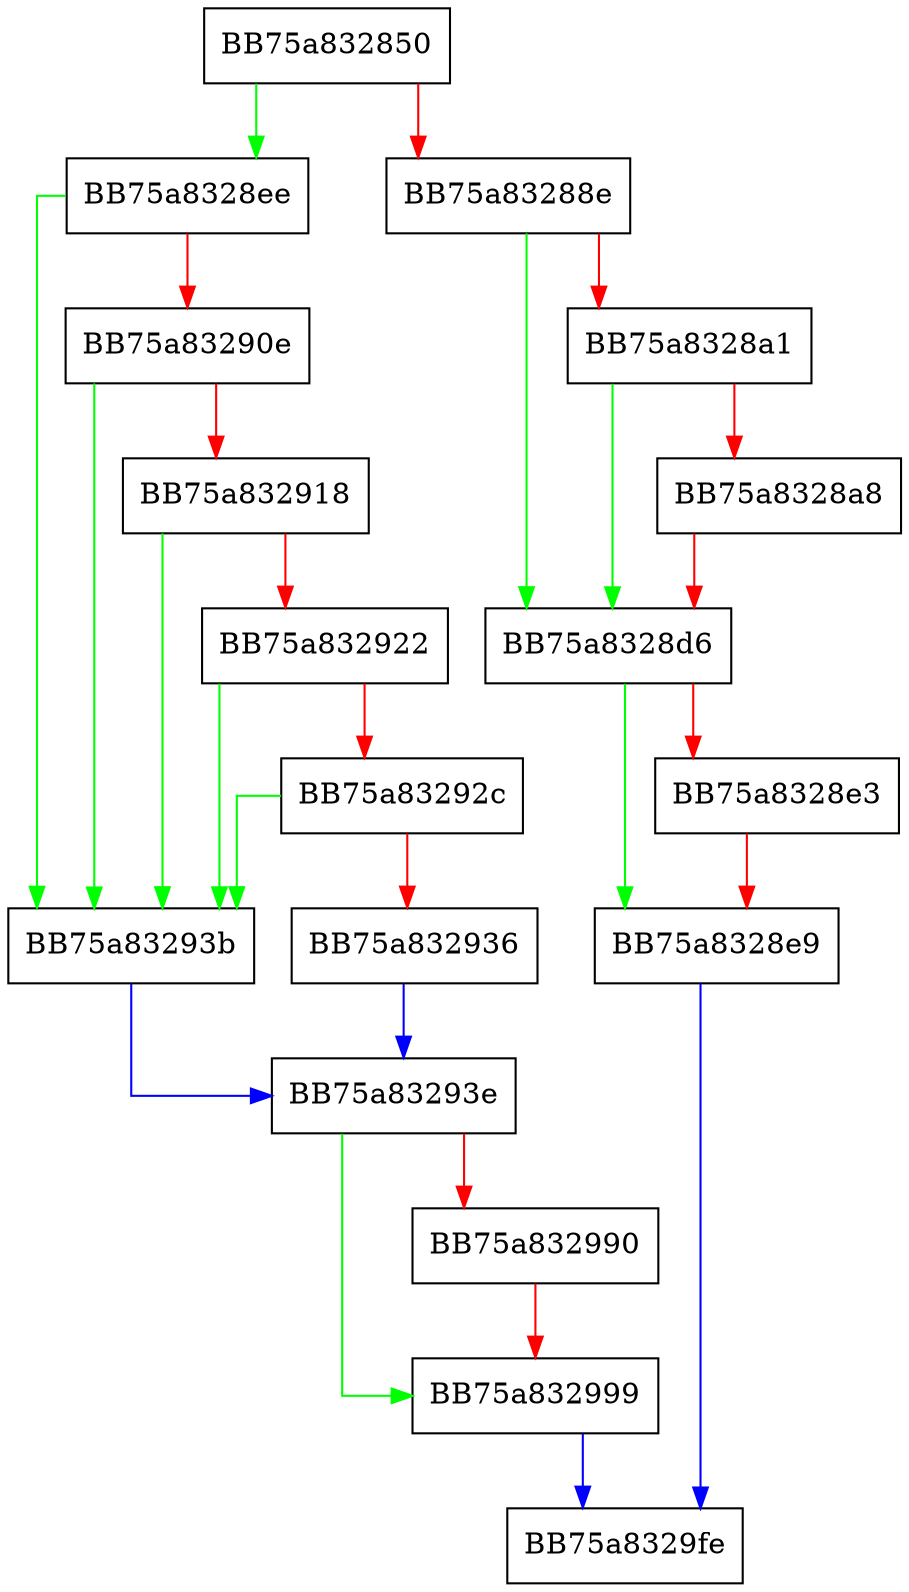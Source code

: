 digraph InitializeFriendlyStatus {
  node [shape="box"];
  graph [splines=ortho];
  BB75a832850 -> BB75a8328ee [color="green"];
  BB75a832850 -> BB75a83288e [color="red"];
  BB75a83288e -> BB75a8328d6 [color="green"];
  BB75a83288e -> BB75a8328a1 [color="red"];
  BB75a8328a1 -> BB75a8328d6 [color="green"];
  BB75a8328a1 -> BB75a8328a8 [color="red"];
  BB75a8328a8 -> BB75a8328d6 [color="red"];
  BB75a8328d6 -> BB75a8328e9 [color="green"];
  BB75a8328d6 -> BB75a8328e3 [color="red"];
  BB75a8328e3 -> BB75a8328e9 [color="red"];
  BB75a8328e9 -> BB75a8329fe [color="blue"];
  BB75a8328ee -> BB75a83293b [color="green"];
  BB75a8328ee -> BB75a83290e [color="red"];
  BB75a83290e -> BB75a83293b [color="green"];
  BB75a83290e -> BB75a832918 [color="red"];
  BB75a832918 -> BB75a83293b [color="green"];
  BB75a832918 -> BB75a832922 [color="red"];
  BB75a832922 -> BB75a83293b [color="green"];
  BB75a832922 -> BB75a83292c [color="red"];
  BB75a83292c -> BB75a83293b [color="green"];
  BB75a83292c -> BB75a832936 [color="red"];
  BB75a832936 -> BB75a83293e [color="blue"];
  BB75a83293b -> BB75a83293e [color="blue"];
  BB75a83293e -> BB75a832999 [color="green"];
  BB75a83293e -> BB75a832990 [color="red"];
  BB75a832990 -> BB75a832999 [color="red"];
  BB75a832999 -> BB75a8329fe [color="blue"];
}